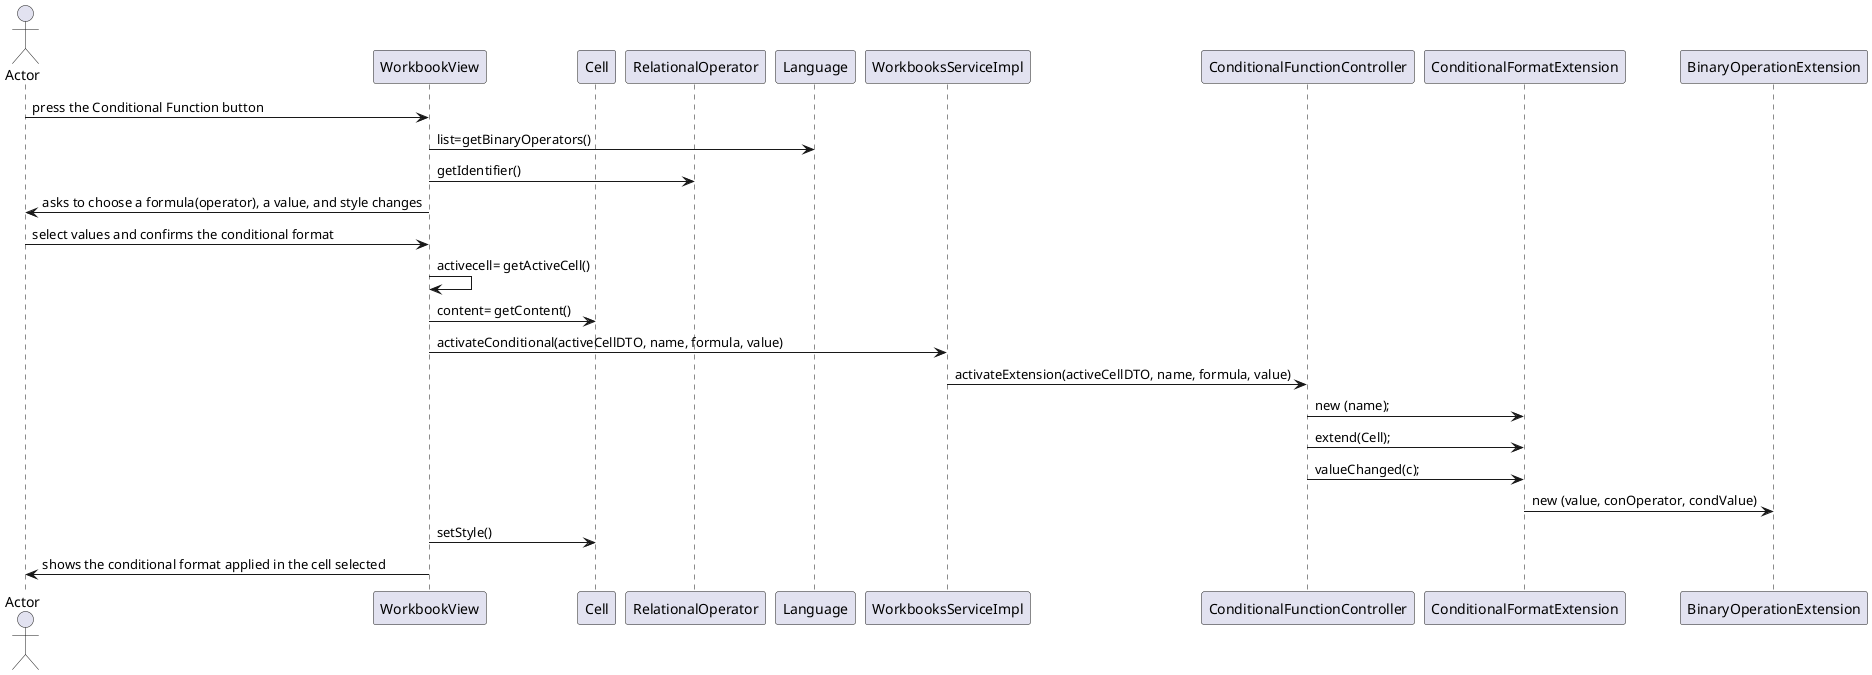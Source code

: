 @startuml
actor Actor
  participant "WorkbookView" as WV
  participant "Cell" as Cell
  participant "RelationalOperator" as RO
  participant "Language" as Language
  participant "WorkbooksServiceImpl" as WS
  participant "ConditionalFunctionController" as CFC
  participant "ConditionalFormatExtension" as CFE
  participant "BinaryOperationExtension" as BOE

  Actor -> WV : press the Conditional Function button
  WV ->Language : list=getBinaryOperators()
  WV ->RO : getIdentifier()
  WV -> Actor : asks to choose a formula(operator), a value, and style changes
  Actor -> WV: select values and confirms the conditional format
  WV -> WV : activecell= getActiveCell()
  WV -> Cell :  content= getContent()
 WV -> WS : activateConditional(activeCellDTO, name, formula, value)
 WS -> CFC : activateExtension(activeCellDTO, name, formula, value)
 CFC -> CFE : new (name);
 CFC -> CFE : extend(Cell);
 CFC -> CFE : valueChanged(c);
 CFE -> BOE : new (value, conOperator, condValue) 
 
 
  WV -> Cell :  setStyle()

WV -> Actor : shows the conditional format applied in the cell selected
@enduml